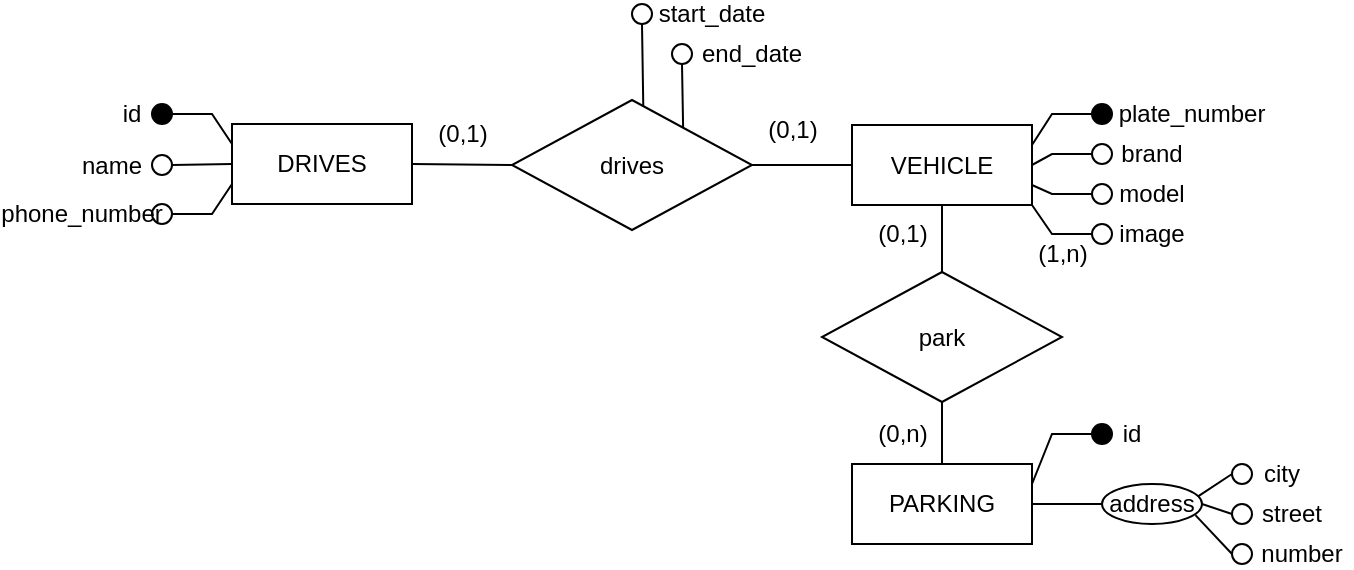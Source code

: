 <mxfile version="21.6.6" type="device">
  <diagram name="Página-1" id="3WJOJ42ZD-m4QWkYi50i">
    <mxGraphModel dx="398" dy="211" grid="1" gridSize="10" guides="0" tooltips="1" connect="1" arrows="1" fold="1" page="1" pageScale="1" pageWidth="1169" pageHeight="827" math="0" shadow="0">
      <root>
        <mxCell id="0" />
        <mxCell id="1" parent="0" />
        <mxCell id="ZGvZzAWkPwmnTFBztEUh-1" value="DRIVES" style="rounded=0;whiteSpace=wrap;html=1;" vertex="1" parent="1">
          <mxGeometry x="320" y="340" width="90" height="40" as="geometry" />
        </mxCell>
        <mxCell id="ZGvZzAWkPwmnTFBztEUh-2" value="drives" style="shape=rhombus;perimeter=rhombusPerimeter;whiteSpace=wrap;html=1;align=center;fillColor=none;gradientColor=none;rounded=0;" vertex="1" parent="1">
          <mxGeometry x="460" y="328" width="120" height="65" as="geometry" />
        </mxCell>
        <mxCell id="ZGvZzAWkPwmnTFBztEUh-3" value="" style="endArrow=none;html=1;rounded=0;entryX=0;entryY=0.5;entryDx=0;entryDy=0;" edge="1" parent="1" target="ZGvZzAWkPwmnTFBztEUh-2">
          <mxGeometry relative="1" as="geometry">
            <mxPoint x="410" y="360" as="sourcePoint" />
            <mxPoint x="570" y="360" as="targetPoint" />
          </mxGeometry>
        </mxCell>
        <mxCell id="ZGvZzAWkPwmnTFBztEUh-4" value="" style="endArrow=none;html=1;rounded=0;entryX=0;entryY=0.5;entryDx=0;entryDy=0;exitX=1;exitY=0.5;exitDx=0;exitDy=0;" edge="1" parent="1" source="ZGvZzAWkPwmnTFBztEUh-2" target="ZGvZzAWkPwmnTFBztEUh-5">
          <mxGeometry relative="1" as="geometry">
            <mxPoint x="610" y="360" as="sourcePoint" />
            <mxPoint x="640" y="360.5" as="targetPoint" />
          </mxGeometry>
        </mxCell>
        <mxCell id="ZGvZzAWkPwmnTFBztEUh-5" value="VEHICLE" style="rounded=0;whiteSpace=wrap;html=1;gradientColor=none;fillColor=none;" vertex="1" parent="1">
          <mxGeometry x="630" y="340.5" width="90" height="40" as="geometry" />
        </mxCell>
        <mxCell id="ZGvZzAWkPwmnTFBztEUh-6" value="" style="ellipse;whiteSpace=wrap;html=1;aspect=fixed;rounded=0;" vertex="1" parent="1">
          <mxGeometry x="750" y="390" width="10" height="10" as="geometry" />
        </mxCell>
        <mxCell id="ZGvZzAWkPwmnTFBztEUh-7" value="" style="ellipse;whiteSpace=wrap;html=1;aspect=fixed;rounded=0;" vertex="1" parent="1">
          <mxGeometry x="750" y="370" width="10" height="10" as="geometry" />
        </mxCell>
        <mxCell id="ZGvZzAWkPwmnTFBztEUh-8" value="" style="ellipse;whiteSpace=wrap;html=1;aspect=fixed;rounded=0;" vertex="1" parent="1">
          <mxGeometry x="750" y="350" width="10" height="10" as="geometry" />
        </mxCell>
        <mxCell id="ZGvZzAWkPwmnTFBztEUh-9" value="" style="ellipse;whiteSpace=wrap;html=1;aspect=fixed;rounded=0;fillColor=#000000;" vertex="1" parent="1">
          <mxGeometry x="750" y="330" width="10" height="10" as="geometry" />
        </mxCell>
        <mxCell id="ZGvZzAWkPwmnTFBztEUh-11" value="" style="ellipse;whiteSpace=wrap;html=1;aspect=fixed;rounded=0;" vertex="1" parent="1">
          <mxGeometry x="280" y="380" width="10" height="10" as="geometry" />
        </mxCell>
        <mxCell id="ZGvZzAWkPwmnTFBztEUh-13" value="" style="ellipse;whiteSpace=wrap;html=1;aspect=fixed;rounded=0;" vertex="1" parent="1">
          <mxGeometry x="280" y="355.5" width="10" height="10" as="geometry" />
        </mxCell>
        <mxCell id="ZGvZzAWkPwmnTFBztEUh-14" value="" style="ellipse;whiteSpace=wrap;html=1;aspect=fixed;fillColor=#000000;rounded=0;" vertex="1" parent="1">
          <mxGeometry x="280" y="330" width="10" height="10" as="geometry" />
        </mxCell>
        <mxCell id="ZGvZzAWkPwmnTFBztEUh-16" value="" style="endArrow=none;html=1;rounded=0;exitX=1;exitY=0.25;exitDx=0;exitDy=0;entryX=0;entryY=0.5;entryDx=0;entryDy=0;" edge="1" parent="1" source="ZGvZzAWkPwmnTFBztEUh-5" target="ZGvZzAWkPwmnTFBztEUh-9">
          <mxGeometry width="50" height="50" relative="1" as="geometry">
            <mxPoint x="730" y="351" as="sourcePoint" />
            <mxPoint x="760" y="325" as="targetPoint" />
            <Array as="points">
              <mxPoint x="730" y="335" />
            </Array>
          </mxGeometry>
        </mxCell>
        <mxCell id="ZGvZzAWkPwmnTFBztEUh-17" value="" style="endArrow=none;html=1;rounded=0;exitX=1;exitY=0.5;exitDx=0;exitDy=0;entryX=0;entryY=0.5;entryDx=0;entryDy=0;" edge="1" parent="1" source="ZGvZzAWkPwmnTFBztEUh-5" target="ZGvZzAWkPwmnTFBztEUh-8">
          <mxGeometry width="50" height="50" relative="1" as="geometry">
            <mxPoint x="740" y="361" as="sourcePoint" />
            <mxPoint x="770" y="335" as="targetPoint" />
            <Array as="points">
              <mxPoint x="730" y="355" />
            </Array>
          </mxGeometry>
        </mxCell>
        <mxCell id="ZGvZzAWkPwmnTFBztEUh-18" value="" style="endArrow=none;html=1;rounded=0;exitX=1;exitY=0.75;exitDx=0;exitDy=0;entryX=0;entryY=0.5;entryDx=0;entryDy=0;" edge="1" parent="1" source="ZGvZzAWkPwmnTFBztEUh-5" target="ZGvZzAWkPwmnTFBztEUh-7">
          <mxGeometry width="50" height="50" relative="1" as="geometry">
            <mxPoint x="750" y="371" as="sourcePoint" />
            <mxPoint x="780" y="345" as="targetPoint" />
            <Array as="points">
              <mxPoint x="730" y="375" />
            </Array>
          </mxGeometry>
        </mxCell>
        <mxCell id="ZGvZzAWkPwmnTFBztEUh-19" value="" style="endArrow=none;html=1;rounded=0;exitX=1;exitY=1;exitDx=0;exitDy=0;entryX=0;entryY=0.5;entryDx=0;entryDy=0;" edge="1" parent="1" source="ZGvZzAWkPwmnTFBztEUh-5" target="ZGvZzAWkPwmnTFBztEUh-6">
          <mxGeometry width="50" height="50" relative="1" as="geometry">
            <mxPoint x="760" y="381" as="sourcePoint" />
            <mxPoint x="790" y="355" as="targetPoint" />
            <Array as="points">
              <mxPoint x="730" y="395" />
            </Array>
          </mxGeometry>
        </mxCell>
        <mxCell id="ZGvZzAWkPwmnTFBztEUh-20" value="" style="endArrow=none;html=1;rounded=0;exitX=0;exitY=0.25;exitDx=0;exitDy=0;entryX=1;entryY=0.5;entryDx=0;entryDy=0;" edge="1" parent="1" source="ZGvZzAWkPwmnTFBztEUh-1" target="ZGvZzAWkPwmnTFBztEUh-14">
          <mxGeometry width="50" height="50" relative="1" as="geometry">
            <mxPoint x="300" y="370" as="sourcePoint" />
            <mxPoint x="290" y="350" as="targetPoint" />
            <Array as="points">
              <mxPoint x="310" y="335" />
              <mxPoint x="300" y="335" />
            </Array>
          </mxGeometry>
        </mxCell>
        <mxCell id="ZGvZzAWkPwmnTFBztEUh-21" value="" style="endArrow=none;html=1;rounded=0;entryX=1;entryY=0.5;entryDx=0;entryDy=0;exitX=0;exitY=0.5;exitDx=0;exitDy=0;" edge="1" parent="1" source="ZGvZzAWkPwmnTFBztEUh-1" target="ZGvZzAWkPwmnTFBztEUh-13">
          <mxGeometry width="50" height="50" relative="1" as="geometry">
            <mxPoint x="310" y="360" as="sourcePoint" />
            <mxPoint x="300" y="335" as="targetPoint" />
            <Array as="points" />
          </mxGeometry>
        </mxCell>
        <mxCell id="ZGvZzAWkPwmnTFBztEUh-23" value="" style="endArrow=none;html=1;rounded=0;entryX=1;entryY=0.5;entryDx=0;entryDy=0;exitX=0;exitY=0.75;exitDx=0;exitDy=0;" edge="1" parent="1" source="ZGvZzAWkPwmnTFBztEUh-1" target="ZGvZzAWkPwmnTFBztEUh-11">
          <mxGeometry width="50" height="50" relative="1" as="geometry">
            <mxPoint x="350" y="370" as="sourcePoint" />
            <mxPoint x="320" y="355" as="targetPoint" />
            <Array as="points">
              <mxPoint x="310" y="385" />
            </Array>
          </mxGeometry>
        </mxCell>
        <mxCell id="ZGvZzAWkPwmnTFBztEUh-25" value="plate_number" style="text;html=1;strokeColor=none;fillColor=none;align=center;verticalAlign=middle;whiteSpace=wrap;rounded=0;" vertex="1" parent="1">
          <mxGeometry x="780" y="330" width="40" height="10" as="geometry" />
        </mxCell>
        <mxCell id="ZGvZzAWkPwmnTFBztEUh-26" value="brand&lt;br&gt;" style="text;html=1;strokeColor=none;fillColor=none;align=center;verticalAlign=middle;whiteSpace=wrap;rounded=0;" vertex="1" parent="1">
          <mxGeometry x="760" y="350" width="40" height="10" as="geometry" />
        </mxCell>
        <mxCell id="ZGvZzAWkPwmnTFBztEUh-27" value="model" style="text;html=1;strokeColor=none;fillColor=none;align=center;verticalAlign=middle;whiteSpace=wrap;rounded=0;" vertex="1" parent="1">
          <mxGeometry x="760" y="370" width="40" height="10" as="geometry" />
        </mxCell>
        <mxCell id="ZGvZzAWkPwmnTFBztEUh-28" value="image" style="text;html=1;strokeColor=none;fillColor=none;align=center;verticalAlign=middle;whiteSpace=wrap;rounded=0;" vertex="1" parent="1">
          <mxGeometry x="760" y="390" width="40" height="10" as="geometry" />
        </mxCell>
        <mxCell id="ZGvZzAWkPwmnTFBztEUh-30" value="id" style="text;html=1;strokeColor=none;fillColor=none;align=center;verticalAlign=middle;whiteSpace=wrap;rounded=0;" vertex="1" parent="1">
          <mxGeometry x="250" y="330" width="40" height="10" as="geometry" />
        </mxCell>
        <mxCell id="ZGvZzAWkPwmnTFBztEUh-31" value="name" style="text;html=1;strokeColor=none;fillColor=none;align=center;verticalAlign=middle;whiteSpace=wrap;rounded=0;" vertex="1" parent="1">
          <mxGeometry x="240" y="355.5" width="40" height="10" as="geometry" />
        </mxCell>
        <mxCell id="ZGvZzAWkPwmnTFBztEUh-32" value="phone_number" style="text;html=1;strokeColor=none;fillColor=none;align=center;verticalAlign=middle;whiteSpace=wrap;rounded=0;" vertex="1" parent="1">
          <mxGeometry x="230" y="380" width="30" height="10" as="geometry" />
        </mxCell>
        <mxCell id="ZGvZzAWkPwmnTFBztEUh-33" value="(0,1)" style="text;html=1;align=center;verticalAlign=middle;resizable=0;points=[];autosize=1;strokeColor=none;fillColor=none;rounded=0;" vertex="1" parent="1">
          <mxGeometry x="410" y="330" width="50" height="30" as="geometry" />
        </mxCell>
        <mxCell id="ZGvZzAWkPwmnTFBztEUh-34" value="(0,1)" style="text;html=1;align=center;verticalAlign=middle;resizable=0;points=[];autosize=1;strokeColor=none;fillColor=none;rounded=0;" vertex="1" parent="1">
          <mxGeometry x="575" y="328" width="50" height="30" as="geometry" />
        </mxCell>
        <mxCell id="ZGvZzAWkPwmnTFBztEUh-35" value="park" style="shape=rhombus;perimeter=rhombusPerimeter;whiteSpace=wrap;html=1;align=center;fillColor=none;gradientColor=none;rounded=0;" vertex="1" parent="1">
          <mxGeometry x="615" y="414" width="120" height="65" as="geometry" />
        </mxCell>
        <mxCell id="ZGvZzAWkPwmnTFBztEUh-36" value="PARKING" style="rounded=0;whiteSpace=wrap;html=1;gradientColor=none;fillColor=none;" vertex="1" parent="1">
          <mxGeometry x="630" y="510" width="90" height="40" as="geometry" />
        </mxCell>
        <mxCell id="ZGvZzAWkPwmnTFBztEUh-37" value="" style="endArrow=none;html=1;rounded=0;entryX=0.5;entryY=1;entryDx=0;entryDy=0;exitX=0.5;exitY=0;exitDx=0;exitDy=0;" edge="1" parent="1" source="ZGvZzAWkPwmnTFBztEUh-35" target="ZGvZzAWkPwmnTFBztEUh-5">
          <mxGeometry relative="1" as="geometry">
            <mxPoint x="590" y="371" as="sourcePoint" />
            <mxPoint x="640" y="371" as="targetPoint" />
          </mxGeometry>
        </mxCell>
        <mxCell id="ZGvZzAWkPwmnTFBztEUh-38" value="" style="endArrow=none;html=1;rounded=0;entryX=0.5;entryY=0;entryDx=0;entryDy=0;exitX=0.5;exitY=1;exitDx=0;exitDy=0;" edge="1" parent="1" source="ZGvZzAWkPwmnTFBztEUh-35" target="ZGvZzAWkPwmnTFBztEUh-36">
          <mxGeometry relative="1" as="geometry">
            <mxPoint x="600" y="381" as="sourcePoint" />
            <mxPoint x="650" y="381" as="targetPoint" />
          </mxGeometry>
        </mxCell>
        <mxCell id="ZGvZzAWkPwmnTFBztEUh-39" value="" style="ellipse;whiteSpace=wrap;html=1;aspect=fixed;rounded=0;" vertex="1" parent="1">
          <mxGeometry x="540" y="300" width="10" height="10" as="geometry" />
        </mxCell>
        <mxCell id="ZGvZzAWkPwmnTFBztEUh-40" value="" style="ellipse;whiteSpace=wrap;html=1;aspect=fixed;rounded=0;" vertex="1" parent="1">
          <mxGeometry x="520" y="280" width="10" height="10" as="geometry" />
        </mxCell>
        <mxCell id="ZGvZzAWkPwmnTFBztEUh-41" value="" style="ellipse;whiteSpace=wrap;html=1;aspect=fixed;rounded=0;" vertex="1" parent="1">
          <mxGeometry x="820" y="510" width="10" height="10" as="geometry" />
        </mxCell>
        <mxCell id="ZGvZzAWkPwmnTFBztEUh-42" value="" style="ellipse;whiteSpace=wrap;html=1;aspect=fixed;fillColor=#000000;rounded=0;" vertex="1" parent="1">
          <mxGeometry x="750" y="490" width="10" height="10" as="geometry" />
        </mxCell>
        <mxCell id="ZGvZzAWkPwmnTFBztEUh-45" value="address" style="ellipse;whiteSpace=wrap;html=1;rounded=0;" vertex="1" parent="1">
          <mxGeometry x="755" y="520" width="50" height="20" as="geometry" />
        </mxCell>
        <mxCell id="ZGvZzAWkPwmnTFBztEUh-46" value="" style="ellipse;whiteSpace=wrap;html=1;aspect=fixed;rounded=0;" vertex="1" parent="1">
          <mxGeometry x="820" y="530" width="10" height="10" as="geometry" />
        </mxCell>
        <mxCell id="ZGvZzAWkPwmnTFBztEUh-47" value="" style="ellipse;whiteSpace=wrap;html=1;aspect=fixed;rounded=0;" vertex="1" parent="1">
          <mxGeometry x="820" y="550" width="10" height="10" as="geometry" />
        </mxCell>
        <mxCell id="ZGvZzAWkPwmnTFBztEUh-52" value="" style="endArrow=none;html=1;entryX=0.5;entryY=1;entryDx=0;entryDy=0;exitX=0.713;exitY=0.209;exitDx=0;exitDy=0;exitPerimeter=0;rounded=0;" edge="1" parent="1" source="ZGvZzAWkPwmnTFBztEUh-2" target="ZGvZzAWkPwmnTFBztEUh-39">
          <mxGeometry width="50" height="50" relative="1" as="geometry">
            <mxPoint x="740" y="400" as="sourcePoint" />
            <mxPoint x="790" y="350" as="targetPoint" />
          </mxGeometry>
        </mxCell>
        <mxCell id="ZGvZzAWkPwmnTFBztEUh-53" value="" style="endArrow=none;html=1;entryX=0.5;entryY=1;entryDx=0;entryDy=0;exitX=0.547;exitY=0.045;exitDx=0;exitDy=0;exitPerimeter=0;rounded=0;" edge="1" parent="1" source="ZGvZzAWkPwmnTFBztEUh-2" target="ZGvZzAWkPwmnTFBztEUh-40">
          <mxGeometry width="50" height="50" relative="1" as="geometry">
            <mxPoint x="530" y="330" as="sourcePoint" />
            <mxPoint x="580" y="280" as="targetPoint" />
          </mxGeometry>
        </mxCell>
        <mxCell id="ZGvZzAWkPwmnTFBztEUh-54" value="" style="endArrow=none;html=1;entryX=0;entryY=0.5;entryDx=0;entryDy=0;exitX=1;exitY=0.5;exitDx=0;exitDy=0;rounded=0;" edge="1" parent="1" source="ZGvZzAWkPwmnTFBztEUh-36" target="ZGvZzAWkPwmnTFBztEUh-45">
          <mxGeometry width="50" height="50" relative="1" as="geometry">
            <mxPoint x="570" y="480" as="sourcePoint" />
            <mxPoint x="620" y="430" as="targetPoint" />
          </mxGeometry>
        </mxCell>
        <mxCell id="ZGvZzAWkPwmnTFBztEUh-55" value="" style="endArrow=none;html=1;entryX=0;entryY=0.5;entryDx=0;entryDy=0;exitX=1;exitY=0.25;exitDx=0;exitDy=0;rounded=0;" edge="1" parent="1" source="ZGvZzAWkPwmnTFBztEUh-36" target="ZGvZzAWkPwmnTFBztEUh-42">
          <mxGeometry width="50" height="50" relative="1" as="geometry">
            <mxPoint x="730" y="540" as="sourcePoint" />
            <mxPoint x="765" y="540" as="targetPoint" />
            <Array as="points">
              <mxPoint x="730" y="495" />
            </Array>
          </mxGeometry>
        </mxCell>
        <mxCell id="ZGvZzAWkPwmnTFBztEUh-56" value="" style="endArrow=none;html=1;entryX=0;entryY=0.5;entryDx=0;entryDy=0;exitX=0.957;exitY=0.315;exitDx=0;exitDy=0;exitPerimeter=0;" edge="1" parent="1" source="ZGvZzAWkPwmnTFBztEUh-45" target="ZGvZzAWkPwmnTFBztEUh-41">
          <mxGeometry width="50" height="50" relative="1" as="geometry">
            <mxPoint x="800" y="550" as="sourcePoint" />
            <mxPoint x="850" y="500" as="targetPoint" />
          </mxGeometry>
        </mxCell>
        <mxCell id="ZGvZzAWkPwmnTFBztEUh-57" value="" style="endArrow=none;html=1;entryX=0;entryY=0.5;entryDx=0;entryDy=0;exitX=1;exitY=0.5;exitDx=0;exitDy=0;" edge="1" parent="1" source="ZGvZzAWkPwmnTFBztEUh-45" target="ZGvZzAWkPwmnTFBztEUh-46">
          <mxGeometry width="50" height="50" relative="1" as="geometry">
            <mxPoint x="813" y="536" as="sourcePoint" />
            <mxPoint x="830" y="525" as="targetPoint" />
          </mxGeometry>
        </mxCell>
        <mxCell id="ZGvZzAWkPwmnTFBztEUh-58" value="" style="endArrow=none;html=1;entryX=0;entryY=0.5;entryDx=0;entryDy=0;exitX=0.934;exitY=0.777;exitDx=0;exitDy=0;exitPerimeter=0;" edge="1" parent="1" source="ZGvZzAWkPwmnTFBztEUh-45" target="ZGvZzAWkPwmnTFBztEUh-47">
          <mxGeometry width="50" height="50" relative="1" as="geometry">
            <mxPoint x="823" y="546" as="sourcePoint" />
            <mxPoint x="840" y="535" as="targetPoint" />
          </mxGeometry>
        </mxCell>
        <mxCell id="ZGvZzAWkPwmnTFBztEUh-59" value="end_date" style="text;html=1;strokeColor=none;fillColor=none;align=center;verticalAlign=middle;whiteSpace=wrap;rounded=0;" vertex="1" parent="1">
          <mxGeometry x="560" y="300" width="40" height="10" as="geometry" />
        </mxCell>
        <mxCell id="ZGvZzAWkPwmnTFBztEUh-60" value="start_date" style="text;html=1;strokeColor=none;fillColor=none;align=center;verticalAlign=middle;whiteSpace=wrap;rounded=0;" vertex="1" parent="1">
          <mxGeometry x="540" y="280" width="40" height="10" as="geometry" />
        </mxCell>
        <mxCell id="ZGvZzAWkPwmnTFBztEUh-62" value="(0,1)" style="text;html=1;align=center;verticalAlign=middle;resizable=0;points=[];autosize=1;strokeColor=none;fillColor=none;rounded=0;" vertex="1" parent="1">
          <mxGeometry x="630" y="380" width="50" height="30" as="geometry" />
        </mxCell>
        <mxCell id="ZGvZzAWkPwmnTFBztEUh-63" value="(0,n)" style="text;html=1;align=center;verticalAlign=middle;resizable=0;points=[];autosize=1;strokeColor=none;fillColor=none;rounded=0;" vertex="1" parent="1">
          <mxGeometry x="630" y="480" width="50" height="30" as="geometry" />
        </mxCell>
        <mxCell id="ZGvZzAWkPwmnTFBztEUh-64" value="(1,n)" style="text;html=1;align=center;verticalAlign=middle;resizable=0;points=[];autosize=1;strokeColor=none;fillColor=none;rounded=0;" vertex="1" parent="1">
          <mxGeometry x="710" y="390" width="50" height="30" as="geometry" />
        </mxCell>
        <mxCell id="ZGvZzAWkPwmnTFBztEUh-65" value="id" style="text;html=1;strokeColor=none;fillColor=none;align=center;verticalAlign=middle;whiteSpace=wrap;rounded=0;" vertex="1" parent="1">
          <mxGeometry x="750" y="490" width="40" height="10" as="geometry" />
        </mxCell>
        <mxCell id="ZGvZzAWkPwmnTFBztEUh-66" value="city" style="text;html=1;strokeColor=none;fillColor=none;align=center;verticalAlign=middle;whiteSpace=wrap;rounded=0;" vertex="1" parent="1">
          <mxGeometry x="820" y="510" width="50" height="10" as="geometry" />
        </mxCell>
        <mxCell id="ZGvZzAWkPwmnTFBztEUh-67" value="street" style="text;html=1;strokeColor=none;fillColor=none;align=center;verticalAlign=middle;whiteSpace=wrap;rounded=0;" vertex="1" parent="1">
          <mxGeometry x="830" y="530" width="40" height="10" as="geometry" />
        </mxCell>
        <mxCell id="ZGvZzAWkPwmnTFBztEUh-68" value="number" style="text;html=1;strokeColor=none;fillColor=none;align=center;verticalAlign=middle;whiteSpace=wrap;rounded=0;" vertex="1" parent="1">
          <mxGeometry x="830" y="550" width="50" height="10" as="geometry" />
        </mxCell>
      </root>
    </mxGraphModel>
  </diagram>
</mxfile>
